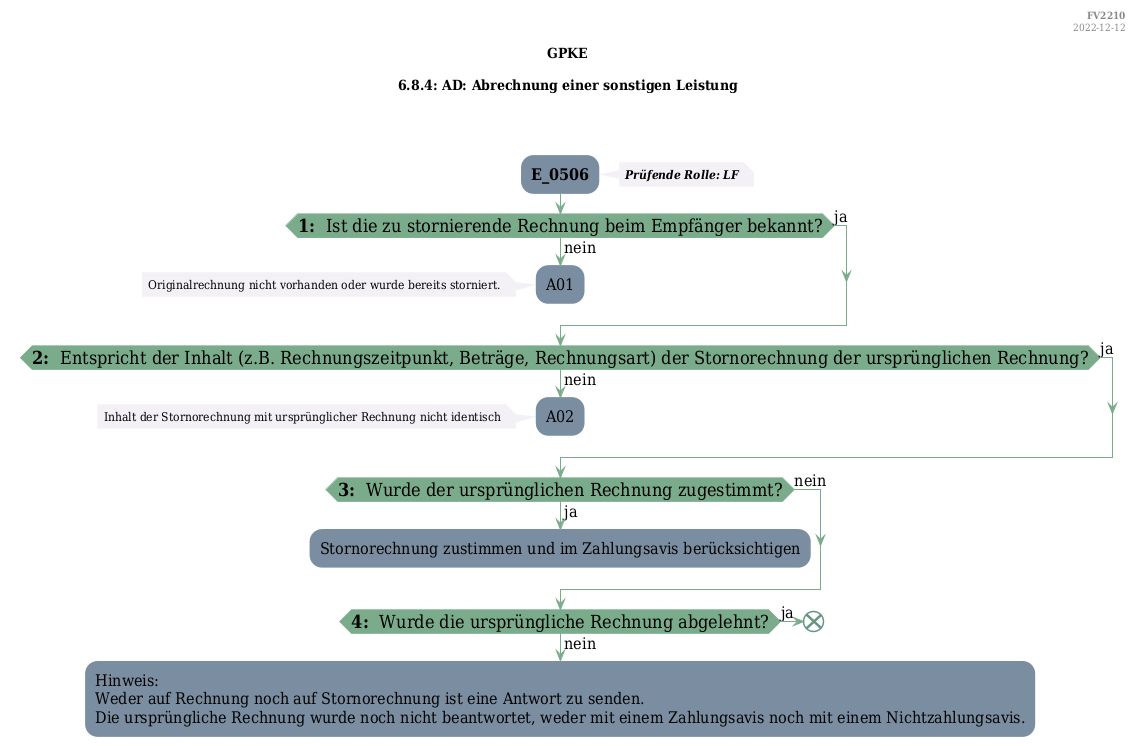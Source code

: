 @startuml
skinparam Shadowing false
skinparam NoteBorderColor #f3f1f6
skinparam NoteBackgroundColor #f3f1f6
skinparam NoteFontSize 12
skinparam ActivityBorderColor none
skinparam ActivityBackgroundColor #7a8da1
skinparam ActivityFontSize 16
skinparam ArrowColor #7aab8a
skinparam ArrowFontSize 16
skinparam ActivityDiamondBackgroundColor #7aab8a
skinparam ActivityDiamondBorderColor #7aab8a
skinparam ActivityDiamondFontSize 18
skinparam defaultFontName DejaVu Serif Condensed
skinparam ActivityEndColor #669580

header
<b>FV2210
2022-12-12
endheader

title
GPKE

6.8.4: AD: Abrechnung einer sonstigen Leistung



end title
:<b>E_0506</b>;
note right
<b><i>Prüfende Rolle: LF
end note

if (<b>1: </b> Ist die zu stornierende Rechnung beim Empfänger bekannt?) then (ja)
else (nein)
    :A01;
    note left
        Originalrechnung nicht vorhanden oder wurde bereits storniert.
    endnote
    kill;
endif
if (<b>2: </b> Entspricht der Inhalt (z.B. Rechnungszeitpunkt, Beträge, Rechnungsart&#41; der Stornorechnung der ursprünglichen Rechnung?) then (ja)
else (nein)
    :A02;
    note left
        Inhalt der Stornorechnung mit ursprünglicher Rechnung nicht identisch
    endnote
    kill;
endif
if (<b>3: </b> Wurde der ursprünglichen Rechnung zugestimmt?) then (ja)
    :Stornorechnung zustimmen und im Zahlungsavis berücksichtigen;
    kill;
else (nein)
endif
if (<b>4: </b> Wurde die ursprüngliche Rechnung abgelehnt?) then (ja)
    end
else (nein)
    :Hinweis: 
Weder auf Rechnung noch auf Stornorechnung ist eine Antwort zu senden.
Die ursprüngliche Rechnung wurde noch nicht beantwortet, weder mit einem Zahlungsavis noch mit einem Nichtzahlungsavis.;
    kill;
endif

@enduml
